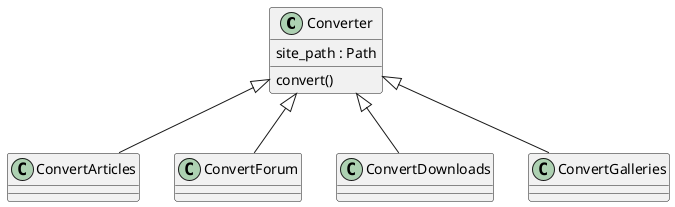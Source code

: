 @startuml
'https://plantuml.com/class-diagram

class Converter {
    site_path : Path
    convert()
}

class ConvertArticles
Converter <|-- ConvertArticles

class ConvertForum
Converter <|-- ConvertForum

class ConvertDownloads
Converter <|-- ConvertDownloads

class ConvertGalleries
Converter <|-- ConvertGalleries

@enduml
